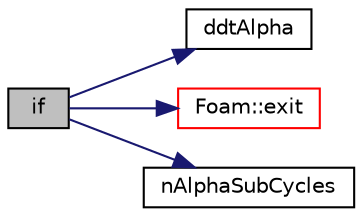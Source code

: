 digraph "if"
{
  bgcolor="transparent";
  edge [fontname="Helvetica",fontsize="10",labelfontname="Helvetica",labelfontsize="10"];
  node [fontname="Helvetica",fontsize="10",shape=record];
  rankdir="LR";
  Node7 [label="if",height=0.2,width=0.4,color="black", fillcolor="grey75", style="filled", fontcolor="black"];
  Node7 -> Node8 [color="midnightblue",fontsize="10",style="solid",fontname="Helvetica"];
  Node8 [label="ddtAlpha",height=0.2,width=0.4,color="black",URL="$a39794.html#a108606c38a311a3b07dc49523209a88f"];
  Node7 -> Node9 [color="midnightblue",fontsize="10",style="solid",fontname="Helvetica"];
  Node9 [label="Foam::exit",height=0.2,width=0.4,color="red",URL="$a21851.html#a06ca7250d8e89caf05243ec094843642"];
  Node7 -> Node58 [color="midnightblue",fontsize="10",style="solid",fontname="Helvetica"];
  Node58 [label="nAlphaSubCycles",height=0.2,width=0.4,color="black",URL="$a41573.html#a14801619ab9f5f371d0959e91c89ea3a"];
}
